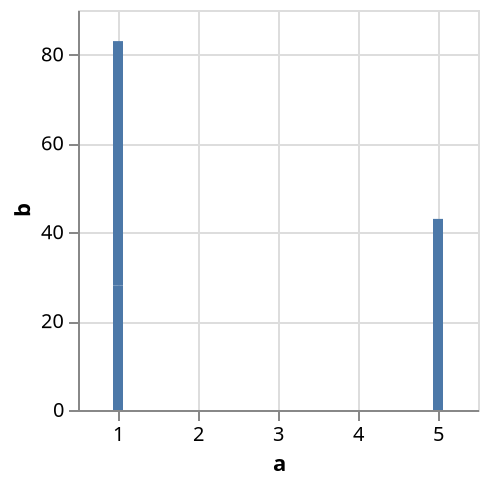 {
  "$schema": "https://vega.github.io/schema/vega-lite/v6.json",
  "data": {
    "values": [
      {"a": 1, "b": 28}, {"a": 1, "b": 55}, {"a": 5, "b": 43}
    ]
  },
  "mark": "bar",
  "encoding": {
    "x": {"field": "a", "type": "quantitative", "axis": {"labelAngle": 0}},
    "y": {"field": "b", "type": "quantitative"}
  }
}
